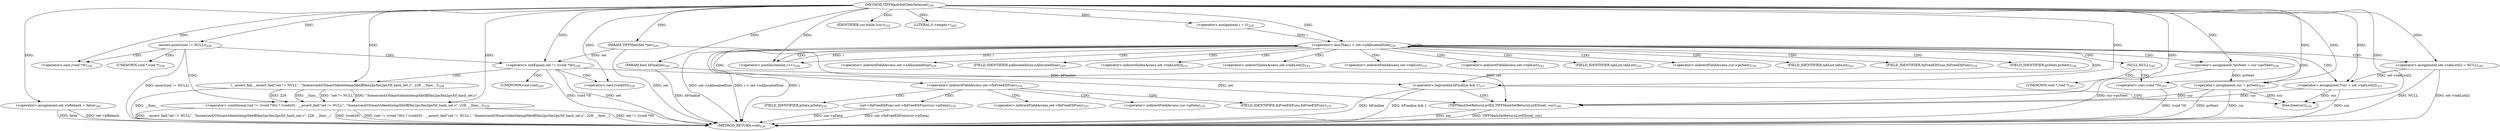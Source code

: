 digraph "TIFFHashSetClearInternal" {  
"5154" [label = <(METHOD,TIFFHashSetClearInternal)<SUB>226</SUB>> ]
"5250" [label = <(METHOD_RETURN,void)<SUB>226</SUB>> ]
"5155" [label = <(PARAM,TIFFHashSet *set)<SUB>226</SUB>> ]
"5156" [label = <(PARAM,bool bFinalize)<SUB>226</SUB>> ]
"5158" [label = <(assert,assert(set != NULL))<SUB>228</SUB>> ]
"5243" [label = <(&lt;operator&gt;.assignment,set-&gt;bRehash = false)<SUB>245</SUB>> ]
"5180" [label = <(&lt;operator&gt;.lessThan,i &lt; set-&gt;nAllocatedSize)<SUB>229</SUB>> ]
"5185" [label = <(&lt;operator&gt;.postIncrement,i++)<SUB>229</SUB>> ]
"5160" [label = <(&lt;operator&gt;.conditional,(set != ((void *)0)) ? (void)(0) : __assert_fail(&quot;set != NULL&quot;, &quot;/home/cmd/OSmart/identitemp/libtiff/fax2ps/fax2ps/tif_hash_set.c&quot;, 228, __func__))<SUB>228</SUB>> ]
"5177" [label = <(&lt;operator&gt;.assignment,i = 0)<SUB>229</SUB>> ]
"5189" [label = <(&lt;operator&gt;.assignment,*cur = set-&gt;tabList[i])<SUB>231</SUB>> ]
"5232" [label = <(&lt;operator&gt;.assignment,set-&gt;tabList[i] = NULL)<SUB>243</SUB>> ]
"5197" [label = <(IDENTIFIER,cur,while (cur))<SUB>232</SUB>> ]
"5249" [label = <(LITERAL,0,&lt;empty&gt;)<SUB>245</SUB>> ]
"5161" [label = <(&lt;operator&gt;.notEquals,set != ((void *)0))<SUB>228</SUB>> ]
"5166" [label = <(&lt;operator&gt;.cast,(void)(0))<SUB>228</SUB>> ]
"5169" [label = <(__assert_fail,__assert_fail(&quot;set != NULL&quot;, &quot;/home/cmd/OSmart/identitemp/libtiff/fax2ps/fax2ps/tif_hash_set.c&quot;, 228, __func__))<SUB>228</SUB>> ]
"5212" [label = <(&lt;operator&gt;.assignment,*psNext = cur-&gt;psNext)<SUB>236</SUB>> ]
"5229" [label = <(&lt;operator&gt;.assignment,cur = psNext)<SUB>241</SUB>> ]
"5163" [label = <(&lt;operator&gt;.cast,(void *)0)<SUB>228</SUB>> ]
"5218" [label = <(&lt;operator&gt;.logicalAnd,bFinalize &amp;&amp; 1)<SUB>237</SUB>> ]
"5240" [label = <(&lt;operator&gt;.cast,(void *)0)<SUB>243</SUB>> ]
"5204" [label = <(set-&gt;fnFreeEltFunc,set-&gt;fnFreeEltFunc(cur-&gt;pData))<SUB>235</SUB>> ]
"5222" [label = <(free,free(cur))<SUB>238</SUB>> ]
"5226" [label = <(TIFFHashSetReturnListElt,TIFFHashSetReturnListElt(set, cur))<SUB>240</SUB>> ]
"5182" [label = <(&lt;operator&gt;.indirectFieldAccess,set-&gt;nAllocatedSize)<SUB>229</SUB>> ]
"5184" [label = <(FIELD_IDENTIFIER,nAllocatedSize,nAllocatedSize)<SUB>229</SUB>> ]
"5191" [label = <(&lt;operator&gt;.indirectIndexAccess,set-&gt;tabList[i])<SUB>231</SUB>> ]
"5233" [label = <(&lt;operator&gt;.indirectIndexAccess,set-&gt;tabList[i])<SUB>243</SUB>> ]
"5238" [label = <(NULL,NULL)<SUB>243</SUB>> ]
"5167" [label = <(UNKNOWN,void,void)<SUB>228</SUB>> ]
"5192" [label = <(&lt;operator&gt;.indirectFieldAccess,set-&gt;tabList)<SUB>231</SUB>> ]
"5234" [label = <(&lt;operator&gt;.indirectFieldAccess,set-&gt;tabList)<SUB>243</SUB>> ]
"5164" [label = <(UNKNOWN,void *,void *)<SUB>228</SUB>> ]
"5194" [label = <(FIELD_IDENTIFIER,tabList,tabList)<SUB>231</SUB>> ]
"5200" [label = <(&lt;operator&gt;.indirectFieldAccess,set-&gt;fnFreeEltFunc)<SUB>234</SUB>> ]
"5214" [label = <(&lt;operator&gt;.indirectFieldAccess,cur-&gt;psNext)<SUB>236</SUB>> ]
"5236" [label = <(FIELD_IDENTIFIER,tabList,tabList)<SUB>243</SUB>> ]
"5202" [label = <(FIELD_IDENTIFIER,fnFreeEltFunc,fnFreeEltFunc)<SUB>234</SUB>> ]
"5216" [label = <(FIELD_IDENTIFIER,psNext,psNext)<SUB>236</SUB>> ]
"5241" [label = <(UNKNOWN,void *,void *)<SUB>243</SUB>> ]
"5205" [label = <(&lt;operator&gt;.indirectFieldAccess,set-&gt;fnFreeEltFunc)<SUB>235</SUB>> ]
"5208" [label = <(&lt;operator&gt;.indirectFieldAccess,cur-&gt;pData)<SUB>235</SUB>> ]
"5207" [label = <(FIELD_IDENTIFIER,fnFreeEltFunc,fnFreeEltFunc)<SUB>235</SUB>> ]
"5210" [label = <(FIELD_IDENTIFIER,pData,pData)<SUB>235</SUB>> ]
  "5155" -> "5250"  [ label = "DDG: set"] 
  "5156" -> "5250"  [ label = "DDG: bFinalize"] 
  "5158" -> "5250"  [ label = "DDG: assert(set != NULL)"] 
  "5161" -> "5250"  [ label = "DDG: set"] 
  "5161" -> "5250"  [ label = "DDG: (void *)0"] 
  "5160" -> "5250"  [ label = "DDG: set != ((void *)0)"] 
  "5160" -> "5250"  [ label = "DDG: __assert_fail(&quot;set != NULL&quot;, &quot;/home/cmd/OSmart/identitemp/libtiff/fax2ps/fax2ps/tif_hash_set.c&quot;, 228, __func__)"] 
  "5160" -> "5250"  [ label = "DDG: (void)(0)"] 
  "5160" -> "5250"  [ label = "DDG: (set != ((void *)0)) ? (void)(0) : __assert_fail(&quot;set != NULL&quot;, &quot;/home/cmd/OSmart/identitemp/libtiff/fax2ps/fax2ps/tif_hash_set.c&quot;, 228, __func__)"] 
  "5180" -> "5250"  [ label = "DDG: i"] 
  "5180" -> "5250"  [ label = "DDG: set-&gt;nAllocatedSize"] 
  "5180" -> "5250"  [ label = "DDG: i &lt; set-&gt;nAllocatedSize"] 
  "5243" -> "5250"  [ label = "DDG: set-&gt;bRehash"] 
  "5243" -> "5250"  [ label = "DDG: false"] 
  "5189" -> "5250"  [ label = "DDG: cur"] 
  "5232" -> "5250"  [ label = "DDG: set-&gt;tabList[i]"] 
  "5232" -> "5250"  [ label = "DDG: NULL"] 
  "5240" -> "5250"  [ label = "DDG: (void *)0"] 
  "5204" -> "5250"  [ label = "DDG: cur-&gt;pData"] 
  "5204" -> "5250"  [ label = "DDG: set-&gt;fnFreeEltFunc(cur-&gt;pData)"] 
  "5212" -> "5250"  [ label = "DDG: cur-&gt;psNext"] 
  "5218" -> "5250"  [ label = "DDG: bFinalize"] 
  "5218" -> "5250"  [ label = "DDG: bFinalize &amp;&amp; 1"] 
  "5226" -> "5250"  [ label = "DDG: set"] 
  "5226" -> "5250"  [ label = "DDG: TIFFHashSetReturnListElt(set, cur)"] 
  "5229" -> "5250"  [ label = "DDG: cur"] 
  "5229" -> "5250"  [ label = "DDG: psNext"] 
  "5169" -> "5250"  [ label = "DDG: __func__"] 
  "5154" -> "5155"  [ label = "DDG: "] 
  "5154" -> "5156"  [ label = "DDG: "] 
  "5154" -> "5158"  [ label = "DDG: "] 
  "5154" -> "5243"  [ label = "DDG: "] 
  "5154" -> "5160"  [ label = "DDG: "] 
  "5169" -> "5160"  [ label = "DDG: &quot;set != NULL&quot;"] 
  "5169" -> "5160"  [ label = "DDG: &quot;/home/cmd/OSmart/identitemp/libtiff/fax2ps/fax2ps/tif_hash_set.c&quot;"] 
  "5169" -> "5160"  [ label = "DDG: 228"] 
  "5169" -> "5160"  [ label = "DDG: __func__"] 
  "5154" -> "5177"  [ label = "DDG: "] 
  "5177" -> "5180"  [ label = "DDG: i"] 
  "5185" -> "5180"  [ label = "DDG: i"] 
  "5154" -> "5180"  [ label = "DDG: "] 
  "5180" -> "5185"  [ label = "DDG: i"] 
  "5154" -> "5185"  [ label = "DDG: "] 
  "5232" -> "5189"  [ label = "DDG: set-&gt;tabList[i]"] 
  "5154" -> "5232"  [ label = "DDG: "] 
  "5154" -> "5189"  [ label = "DDG: "] 
  "5154" -> "5197"  [ label = "DDG: "] 
  "5154" -> "5249"  [ label = "DDG: "] 
  "5155" -> "5161"  [ label = "DDG: set"] 
  "5154" -> "5161"  [ label = "DDG: "] 
  "5154" -> "5166"  [ label = "DDG: "] 
  "5154" -> "5169"  [ label = "DDG: "] 
  "5212" -> "5229"  [ label = "DDG: psNext"] 
  "5154" -> "5229"  [ label = "DDG: "] 
  "5154" -> "5163"  [ label = "DDG: "] 
  "5154" -> "5212"  [ label = "DDG: "] 
  "5154" -> "5240"  [ label = "DDG: "] 
  "5156" -> "5218"  [ label = "DDG: bFinalize"] 
  "5154" -> "5218"  [ label = "DDG: "] 
  "5189" -> "5222"  [ label = "DDG: cur"] 
  "5229" -> "5222"  [ label = "DDG: cur"] 
  "5154" -> "5222"  [ label = "DDG: "] 
  "5161" -> "5226"  [ label = "DDG: set"] 
  "5155" -> "5226"  [ label = "DDG: set"] 
  "5154" -> "5226"  [ label = "DDG: "] 
  "5189" -> "5226"  [ label = "DDG: cur"] 
  "5229" -> "5226"  [ label = "DDG: cur"] 
  "5158" -> "5163"  [ label = "CDG: "] 
  "5158" -> "5161"  [ label = "CDG: "] 
  "5158" -> "5164"  [ label = "CDG: "] 
  "5158" -> "5160"  [ label = "CDG: "] 
  "5180" -> "5180"  [ label = "CDG: "] 
  "5180" -> "5234"  [ label = "CDG: "] 
  "5180" -> "5182"  [ label = "CDG: "] 
  "5180" -> "5184"  [ label = "CDG: "] 
  "5180" -> "5192"  [ label = "CDG: "] 
  "5180" -> "5191"  [ label = "CDG: "] 
  "5180" -> "5236"  [ label = "CDG: "] 
  "5180" -> "5238"  [ label = "CDG: "] 
  "5180" -> "5194"  [ label = "CDG: "] 
  "5180" -> "5232"  [ label = "CDG: "] 
  "5180" -> "5185"  [ label = "CDG: "] 
  "5180" -> "5189"  [ label = "CDG: "] 
  "5180" -> "5233"  [ label = "CDG: "] 
  "5180" -> "5200"  [ label = "CDG: "] 
  "5180" -> "5229"  [ label = "CDG: "] 
  "5180" -> "5214"  [ label = "CDG: "] 
  "5180" -> "5212"  [ label = "CDG: "] 
  "5180" -> "5218"  [ label = "CDG: "] 
  "5180" -> "5202"  [ label = "CDG: "] 
  "5180" -> "5216"  [ label = "CDG: "] 
  "5161" -> "5167"  [ label = "CDG: "] 
  "5161" -> "5166"  [ label = "CDG: "] 
  "5161" -> "5169"  [ label = "CDG: "] 
  "5238" -> "5240"  [ label = "CDG: "] 
  "5238" -> "5241"  [ label = "CDG: "] 
  "5200" -> "5210"  [ label = "CDG: "] 
  "5200" -> "5208"  [ label = "CDG: "] 
  "5200" -> "5204"  [ label = "CDG: "] 
  "5200" -> "5205"  [ label = "CDG: "] 
  "5200" -> "5207"  [ label = "CDG: "] 
  "5218" -> "5226"  [ label = "CDG: "] 
  "5218" -> "5222"  [ label = "CDG: "] 
}
